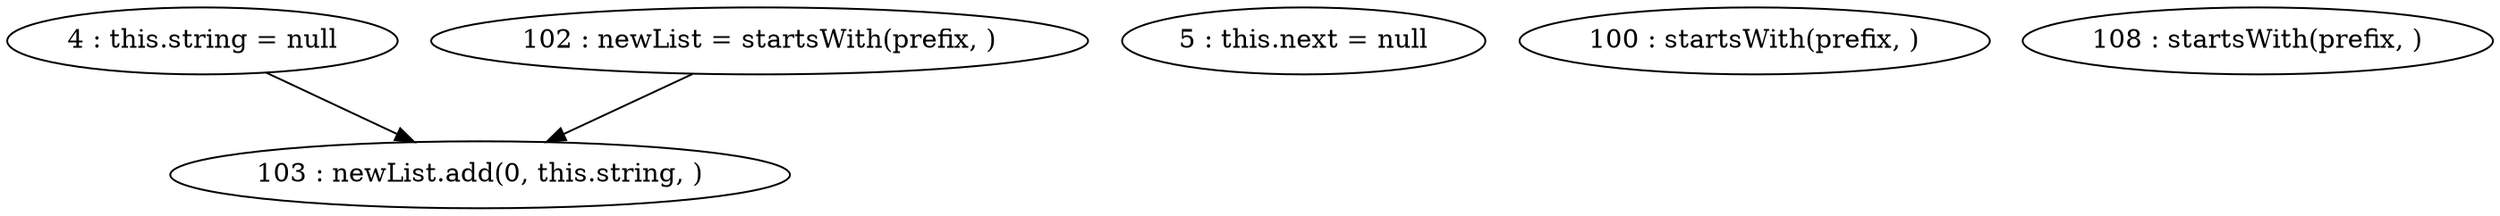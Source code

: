 digraph G {
"4 : this.string = null"
"4 : this.string = null" -> "103 : newList.add(0, this.string, )"
"5 : this.next = null"
"100 : startsWith(prefix, )"
"102 : newList = startsWith(prefix, )"
"102 : newList = startsWith(prefix, )" -> "103 : newList.add(0, this.string, )"
"103 : newList.add(0, this.string, )"
"108 : startsWith(prefix, )"
}